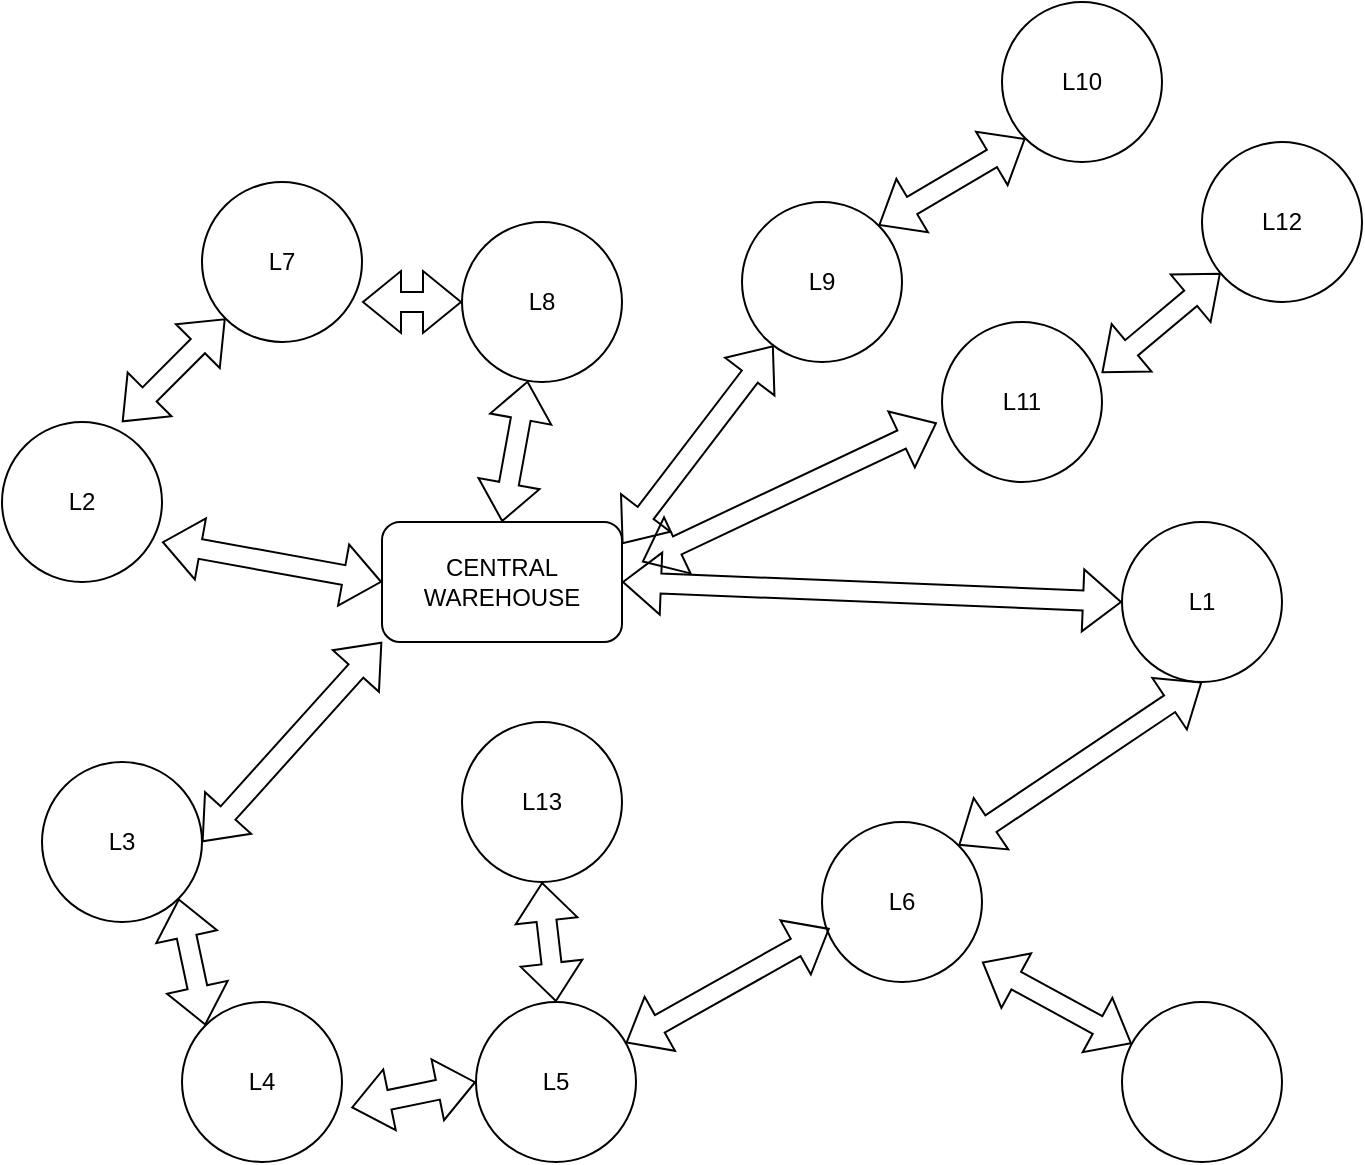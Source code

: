 <mxfile version="22.1.11" type="device">
  <diagram name="Pagina-1" id="4nSzD-nR4JrMxY3UGBOF">
    <mxGraphModel dx="1877" dy="1691" grid="1" gridSize="10" guides="1" tooltips="1" connect="1" arrows="1" fold="1" page="1" pageScale="1" pageWidth="827" pageHeight="1169" math="0" shadow="0">
      <root>
        <mxCell id="0" />
        <mxCell id="1" parent="0" />
        <mxCell id="pwz00yW92rZuRpVPElPb-1" value="CENTRAL&lt;br&gt;WAREHOUSE" style="rounded=1;whiteSpace=wrap;html=1;" vertex="1" parent="1">
          <mxGeometry x="-500" y="190" width="120" height="60" as="geometry" />
        </mxCell>
        <mxCell id="pwz00yW92rZuRpVPElPb-2" value="L1" style="ellipse;whiteSpace=wrap;html=1;aspect=fixed;" vertex="1" parent="1">
          <mxGeometry x="-130" y="190" width="80" height="80" as="geometry" />
        </mxCell>
        <mxCell id="pwz00yW92rZuRpVPElPb-3" value="L9" style="ellipse;whiteSpace=wrap;html=1;aspect=fixed;" vertex="1" parent="1">
          <mxGeometry x="-320" y="30" width="80" height="80" as="geometry" />
        </mxCell>
        <mxCell id="pwz00yW92rZuRpVPElPb-4" value="L8" style="ellipse;whiteSpace=wrap;html=1;aspect=fixed;" vertex="1" parent="1">
          <mxGeometry x="-460" y="40" width="80" height="80" as="geometry" />
        </mxCell>
        <mxCell id="pwz00yW92rZuRpVPElPb-5" value="L11" style="ellipse;whiteSpace=wrap;html=1;aspect=fixed;" vertex="1" parent="1">
          <mxGeometry x="-220" y="90" width="80" height="80" as="geometry" />
        </mxCell>
        <mxCell id="pwz00yW92rZuRpVPElPb-7" value="L7" style="ellipse;whiteSpace=wrap;html=1;aspect=fixed;" vertex="1" parent="1">
          <mxGeometry x="-590" y="20" width="80" height="80" as="geometry" />
        </mxCell>
        <mxCell id="pwz00yW92rZuRpVPElPb-8" value="L6" style="ellipse;whiteSpace=wrap;html=1;aspect=fixed;" vertex="1" parent="1">
          <mxGeometry x="-280" y="340" width="80" height="80" as="geometry" />
        </mxCell>
        <mxCell id="pwz00yW92rZuRpVPElPb-9" value="L5" style="ellipse;whiteSpace=wrap;html=1;aspect=fixed;" vertex="1" parent="1">
          <mxGeometry x="-453" y="430" width="80" height="80" as="geometry" />
        </mxCell>
        <mxCell id="pwz00yW92rZuRpVPElPb-10" value="L4" style="ellipse;whiteSpace=wrap;html=1;aspect=fixed;" vertex="1" parent="1">
          <mxGeometry x="-600" y="430" width="80" height="80" as="geometry" />
        </mxCell>
        <mxCell id="pwz00yW92rZuRpVPElPb-11" value="L3" style="ellipse;whiteSpace=wrap;html=1;aspect=fixed;" vertex="1" parent="1">
          <mxGeometry x="-670" y="310" width="80" height="80" as="geometry" />
        </mxCell>
        <mxCell id="pwz00yW92rZuRpVPElPb-12" value="L2" style="ellipse;whiteSpace=wrap;html=1;aspect=fixed;" vertex="1" parent="1">
          <mxGeometry x="-690" y="140" width="80" height="80" as="geometry" />
        </mxCell>
        <mxCell id="pwz00yW92rZuRpVPElPb-16" value="" style="shape=flexArrow;endArrow=classic;startArrow=classic;html=1;rounded=0;entryX=0;entryY=0.5;entryDx=0;entryDy=0;exitX=1;exitY=0.5;exitDx=0;exitDy=0;" edge="1" parent="1" source="pwz00yW92rZuRpVPElPb-1" target="pwz00yW92rZuRpVPElPb-2">
          <mxGeometry width="100" height="100" relative="1" as="geometry">
            <mxPoint x="-490" y="270" as="sourcePoint" />
            <mxPoint x="-390" y="170" as="targetPoint" />
          </mxGeometry>
        </mxCell>
        <mxCell id="pwz00yW92rZuRpVPElPb-17" value="" style="shape=flexArrow;endArrow=classic;startArrow=classic;html=1;rounded=0;entryX=1;entryY=0.75;entryDx=0;entryDy=0;exitX=0;exitY=0.5;exitDx=0;exitDy=0;entryPerimeter=0;" edge="1" parent="1" source="pwz00yW92rZuRpVPElPb-1" target="pwz00yW92rZuRpVPElPb-12">
          <mxGeometry width="100" height="100" relative="1" as="geometry">
            <mxPoint x="-430" y="200" as="sourcePoint" />
            <mxPoint x="-440" y="150" as="targetPoint" />
          </mxGeometry>
        </mxCell>
        <mxCell id="pwz00yW92rZuRpVPElPb-18" value="" style="shape=flexArrow;endArrow=classic;startArrow=classic;html=1;rounded=0;entryX=1;entryY=0.5;entryDx=0;entryDy=0;exitX=0;exitY=1;exitDx=0;exitDy=0;" edge="1" parent="1" source="pwz00yW92rZuRpVPElPb-1" target="pwz00yW92rZuRpVPElPb-11">
          <mxGeometry width="100" height="100" relative="1" as="geometry">
            <mxPoint x="-420" y="210" as="sourcePoint" />
            <mxPoint x="-430" y="160" as="targetPoint" />
          </mxGeometry>
        </mxCell>
        <mxCell id="pwz00yW92rZuRpVPElPb-19" value="" style="shape=flexArrow;endArrow=classic;startArrow=classic;html=1;rounded=0;entryX=1;entryY=1;entryDx=0;entryDy=0;exitX=0;exitY=0;exitDx=0;exitDy=0;" edge="1" parent="1" source="pwz00yW92rZuRpVPElPb-10" target="pwz00yW92rZuRpVPElPb-11">
          <mxGeometry width="100" height="100" relative="1" as="geometry">
            <mxPoint x="-410" y="220" as="sourcePoint" />
            <mxPoint x="-420" y="170" as="targetPoint" />
          </mxGeometry>
        </mxCell>
        <mxCell id="pwz00yW92rZuRpVPElPb-20" value="" style="shape=flexArrow;endArrow=classic;startArrow=classic;html=1;rounded=0;entryX=0;entryY=0.5;entryDx=0;entryDy=0;exitX=1.058;exitY=0.66;exitDx=0;exitDy=0;exitPerimeter=0;" edge="1" parent="1" source="pwz00yW92rZuRpVPElPb-10" target="pwz00yW92rZuRpVPElPb-9">
          <mxGeometry width="100" height="100" relative="1" as="geometry">
            <mxPoint x="-578" y="452" as="sourcePoint" />
            <mxPoint x="-592" y="388" as="targetPoint" />
          </mxGeometry>
        </mxCell>
        <mxCell id="pwz00yW92rZuRpVPElPb-21" value="" style="shape=flexArrow;endArrow=classic;startArrow=classic;html=1;rounded=0;entryX=0.048;entryY=0.665;entryDx=0;entryDy=0;entryPerimeter=0;" edge="1" parent="1" source="pwz00yW92rZuRpVPElPb-9" target="pwz00yW92rZuRpVPElPb-8">
          <mxGeometry width="100" height="100" relative="1" as="geometry">
            <mxPoint x="-505" y="493" as="sourcePoint" />
            <mxPoint x="-443" y="480" as="targetPoint" />
          </mxGeometry>
        </mxCell>
        <mxCell id="pwz00yW92rZuRpVPElPb-23" value="" style="shape=flexArrow;endArrow=classic;startArrow=classic;html=1;rounded=0;entryX=0.5;entryY=1;entryDx=0;entryDy=0;exitX=1;exitY=0;exitDx=0;exitDy=0;" edge="1" parent="1" source="pwz00yW92rZuRpVPElPb-8" target="pwz00yW92rZuRpVPElPb-2">
          <mxGeometry width="100" height="100" relative="1" as="geometry">
            <mxPoint x="-495" y="503" as="sourcePoint" />
            <mxPoint x="-433" y="490" as="targetPoint" />
          </mxGeometry>
        </mxCell>
        <mxCell id="pwz00yW92rZuRpVPElPb-24" value="" style="shape=flexArrow;endArrow=classic;startArrow=classic;html=1;rounded=0;entryX=0;entryY=1;entryDx=0;entryDy=0;exitX=0.75;exitY=0;exitDx=0;exitDy=0;exitPerimeter=0;" edge="1" parent="1" source="pwz00yW92rZuRpVPElPb-12" target="pwz00yW92rZuRpVPElPb-7">
          <mxGeometry width="100" height="100" relative="1" as="geometry">
            <mxPoint x="-380" y="240" as="sourcePoint" />
            <mxPoint x="-280" y="140" as="targetPoint" />
          </mxGeometry>
        </mxCell>
        <mxCell id="pwz00yW92rZuRpVPElPb-25" value="" style="shape=flexArrow;endArrow=classic;startArrow=classic;html=1;rounded=0;entryX=0;entryY=0.5;entryDx=0;entryDy=0;exitX=1;exitY=0.75;exitDx=0;exitDy=0;exitPerimeter=0;" edge="1" parent="1" source="pwz00yW92rZuRpVPElPb-7" target="pwz00yW92rZuRpVPElPb-4">
          <mxGeometry width="100" height="100" relative="1" as="geometry">
            <mxPoint x="-620" y="150" as="sourcePoint" />
            <mxPoint x="-568" y="98" as="targetPoint" />
          </mxGeometry>
        </mxCell>
        <mxCell id="pwz00yW92rZuRpVPElPb-26" value="" style="shape=flexArrow;endArrow=classic;startArrow=classic;html=1;rounded=0;entryX=0.5;entryY=0;entryDx=0;entryDy=0;" edge="1" parent="1" source="pwz00yW92rZuRpVPElPb-4" target="pwz00yW92rZuRpVPElPb-1">
          <mxGeometry width="100" height="100" relative="1" as="geometry">
            <mxPoint x="-610" y="160" as="sourcePoint" />
            <mxPoint x="-440" y="180" as="targetPoint" />
          </mxGeometry>
        </mxCell>
        <mxCell id="pwz00yW92rZuRpVPElPb-27" value="" style="shape=flexArrow;endArrow=classic;startArrow=classic;html=1;rounded=0;exitX=-0.032;exitY=0.63;exitDx=0;exitDy=0;exitPerimeter=0;" edge="1" parent="1" source="pwz00yW92rZuRpVPElPb-5">
          <mxGeometry width="100" height="100" relative="1" as="geometry">
            <mxPoint x="-267" y="129" as="sourcePoint" />
            <mxPoint x="-370" y="210" as="targetPoint" />
          </mxGeometry>
        </mxCell>
        <mxCell id="pwz00yW92rZuRpVPElPb-28" value="" style="shape=flexArrow;endArrow=classic;startArrow=classic;html=1;rounded=0;entryX=0.5;entryY=0;entryDx=0;entryDy=0;" edge="1" parent="1" source="pwz00yW92rZuRpVPElPb-3">
          <mxGeometry width="100" height="100" relative="1" as="geometry">
            <mxPoint x="-367" y="130" as="sourcePoint" />
            <mxPoint x="-380" y="201" as="targetPoint" />
          </mxGeometry>
        </mxCell>
        <mxCell id="pwz00yW92rZuRpVPElPb-29" value="L10" style="ellipse;whiteSpace=wrap;html=1;aspect=fixed;" vertex="1" parent="1">
          <mxGeometry x="-190" y="-70" width="80" height="80" as="geometry" />
        </mxCell>
        <mxCell id="pwz00yW92rZuRpVPElPb-30" value="L12" style="ellipse;whiteSpace=wrap;html=1;aspect=fixed;" vertex="1" parent="1">
          <mxGeometry x="-90" width="80" height="80" as="geometry" />
        </mxCell>
        <mxCell id="pwz00yW92rZuRpVPElPb-31" value="" style="shape=flexArrow;endArrow=classic;startArrow=classic;html=1;rounded=0;entryX=0.998;entryY=0.318;entryDx=0;entryDy=0;entryPerimeter=0;" edge="1" parent="1" source="pwz00yW92rZuRpVPElPb-30" target="pwz00yW92rZuRpVPElPb-5">
          <mxGeometry width="100" height="100" relative="1" as="geometry">
            <mxPoint x="-213" y="150" as="sourcePoint" />
            <mxPoint x="-360" y="220" as="targetPoint" />
          </mxGeometry>
        </mxCell>
        <mxCell id="pwz00yW92rZuRpVPElPb-32" value="" style="shape=flexArrow;endArrow=classic;startArrow=classic;html=1;rounded=0;exitX=0;exitY=1;exitDx=0;exitDy=0;entryX=1;entryY=0;entryDx=0;entryDy=0;" edge="1" parent="1" source="pwz00yW92rZuRpVPElPb-29" target="pwz00yW92rZuRpVPElPb-3">
          <mxGeometry width="100" height="100" relative="1" as="geometry">
            <mxPoint x="-203" y="160" as="sourcePoint" />
            <mxPoint x="-350" y="230" as="targetPoint" />
          </mxGeometry>
        </mxCell>
        <mxCell id="pwz00yW92rZuRpVPElPb-33" value="L13" style="ellipse;whiteSpace=wrap;html=1;aspect=fixed;" vertex="1" parent="1">
          <mxGeometry x="-460" y="290" width="80" height="80" as="geometry" />
        </mxCell>
        <mxCell id="pwz00yW92rZuRpVPElPb-35" value="" style="shape=flexArrow;endArrow=classic;startArrow=classic;html=1;rounded=0;entryX=0.5;entryY=0;entryDx=0;entryDy=0;exitX=0.5;exitY=1;exitDx=0;exitDy=0;" edge="1" parent="1" source="pwz00yW92rZuRpVPElPb-33" target="pwz00yW92rZuRpVPElPb-9">
          <mxGeometry width="100" height="100" relative="1" as="geometry">
            <mxPoint x="-470" y="360" as="sourcePoint" />
            <mxPoint x="-370" y="260" as="targetPoint" />
          </mxGeometry>
        </mxCell>
        <mxCell id="pwz00yW92rZuRpVPElPb-36" value="" style="ellipse;whiteSpace=wrap;html=1;aspect=fixed;" vertex="1" parent="1">
          <mxGeometry x="-130" y="430" width="80" height="80" as="geometry" />
        </mxCell>
        <mxCell id="pwz00yW92rZuRpVPElPb-37" value="" style="shape=flexArrow;endArrow=classic;startArrow=classic;html=1;rounded=0;" edge="1" parent="1" source="pwz00yW92rZuRpVPElPb-36">
          <mxGeometry width="100" height="100" relative="1" as="geometry">
            <mxPoint x="-270" y="510" as="sourcePoint" />
            <mxPoint x="-200" y="410" as="targetPoint" />
          </mxGeometry>
        </mxCell>
      </root>
    </mxGraphModel>
  </diagram>
</mxfile>

